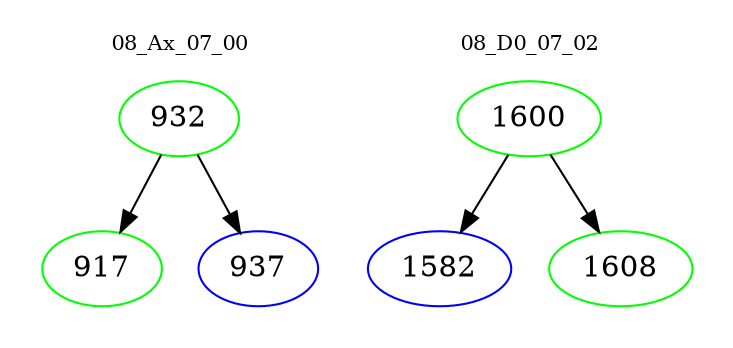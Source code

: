digraph{
subgraph cluster_0 {
color = white
label = "08_Ax_07_00";
fontsize=10;
T0_932 [label="932", color="green"]
T0_932 -> T0_917 [color="black"]
T0_917 [label="917", color="green"]
T0_932 -> T0_937 [color="black"]
T0_937 [label="937", color="blue"]
}
subgraph cluster_1 {
color = white
label = "08_D0_07_02";
fontsize=10;
T1_1600 [label="1600", color="green"]
T1_1600 -> T1_1582 [color="black"]
T1_1582 [label="1582", color="blue"]
T1_1600 -> T1_1608 [color="black"]
T1_1608 [label="1608", color="green"]
}
}
